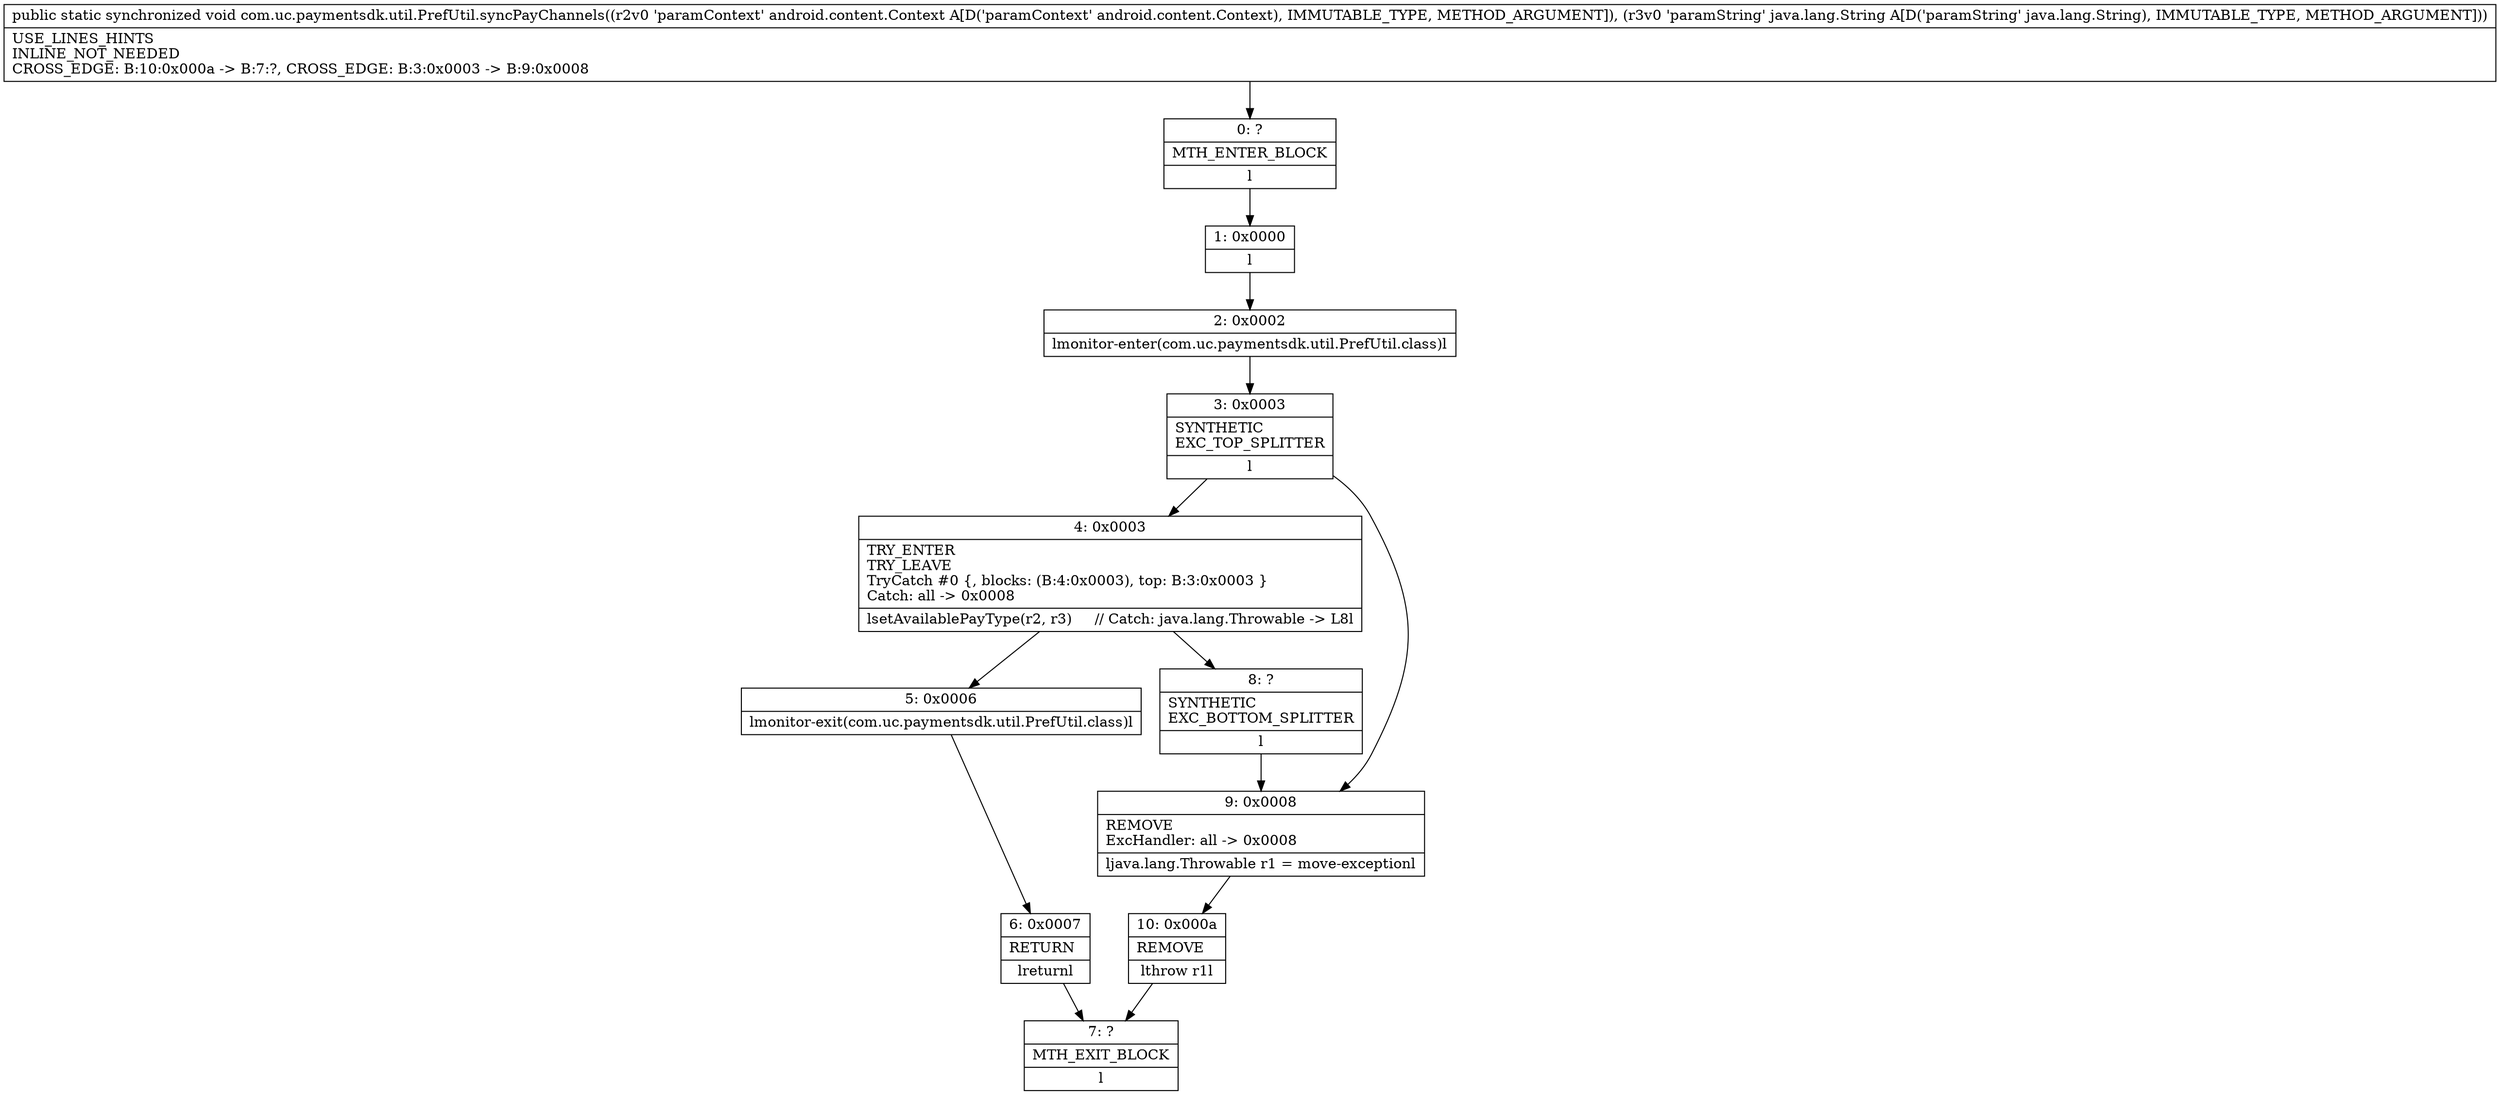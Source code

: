 digraph "CFG forcom.uc.paymentsdk.util.PrefUtil.syncPayChannels(Landroid\/content\/Context;Ljava\/lang\/String;)V" {
Node_0 [shape=record,label="{0\:\ ?|MTH_ENTER_BLOCK\l|l}"];
Node_1 [shape=record,label="{1\:\ 0x0000|l}"];
Node_2 [shape=record,label="{2\:\ 0x0002|lmonitor\-enter(com.uc.paymentsdk.util.PrefUtil.class)l}"];
Node_3 [shape=record,label="{3\:\ 0x0003|SYNTHETIC\lEXC_TOP_SPLITTER\l|l}"];
Node_4 [shape=record,label="{4\:\ 0x0003|TRY_ENTER\lTRY_LEAVE\lTryCatch #0 \{, blocks: (B:4:0x0003), top: B:3:0x0003 \}\lCatch: all \-\> 0x0008\l|lsetAvailablePayType(r2, r3)     \/\/ Catch: java.lang.Throwable \-\> L8l}"];
Node_5 [shape=record,label="{5\:\ 0x0006|lmonitor\-exit(com.uc.paymentsdk.util.PrefUtil.class)l}"];
Node_6 [shape=record,label="{6\:\ 0x0007|RETURN\l|lreturnl}"];
Node_7 [shape=record,label="{7\:\ ?|MTH_EXIT_BLOCK\l|l}"];
Node_8 [shape=record,label="{8\:\ ?|SYNTHETIC\lEXC_BOTTOM_SPLITTER\l|l}"];
Node_9 [shape=record,label="{9\:\ 0x0008|REMOVE\lExcHandler: all \-\> 0x0008\l|ljava.lang.Throwable r1 = move\-exceptionl}"];
Node_10 [shape=record,label="{10\:\ 0x000a|REMOVE\l|lthrow r1l}"];
MethodNode[shape=record,label="{public static synchronized void com.uc.paymentsdk.util.PrefUtil.syncPayChannels((r2v0 'paramContext' android.content.Context A[D('paramContext' android.content.Context), IMMUTABLE_TYPE, METHOD_ARGUMENT]), (r3v0 'paramString' java.lang.String A[D('paramString' java.lang.String), IMMUTABLE_TYPE, METHOD_ARGUMENT]))  | USE_LINES_HINTS\lINLINE_NOT_NEEDED\lCROSS_EDGE: B:10:0x000a \-\> B:7:?, CROSS_EDGE: B:3:0x0003 \-\> B:9:0x0008\l}"];
MethodNode -> Node_0;
Node_0 -> Node_1;
Node_1 -> Node_2;
Node_2 -> Node_3;
Node_3 -> Node_4;
Node_3 -> Node_9;
Node_4 -> Node_5;
Node_4 -> Node_8;
Node_5 -> Node_6;
Node_6 -> Node_7;
Node_8 -> Node_9;
Node_9 -> Node_10;
Node_10 -> Node_7;
}

